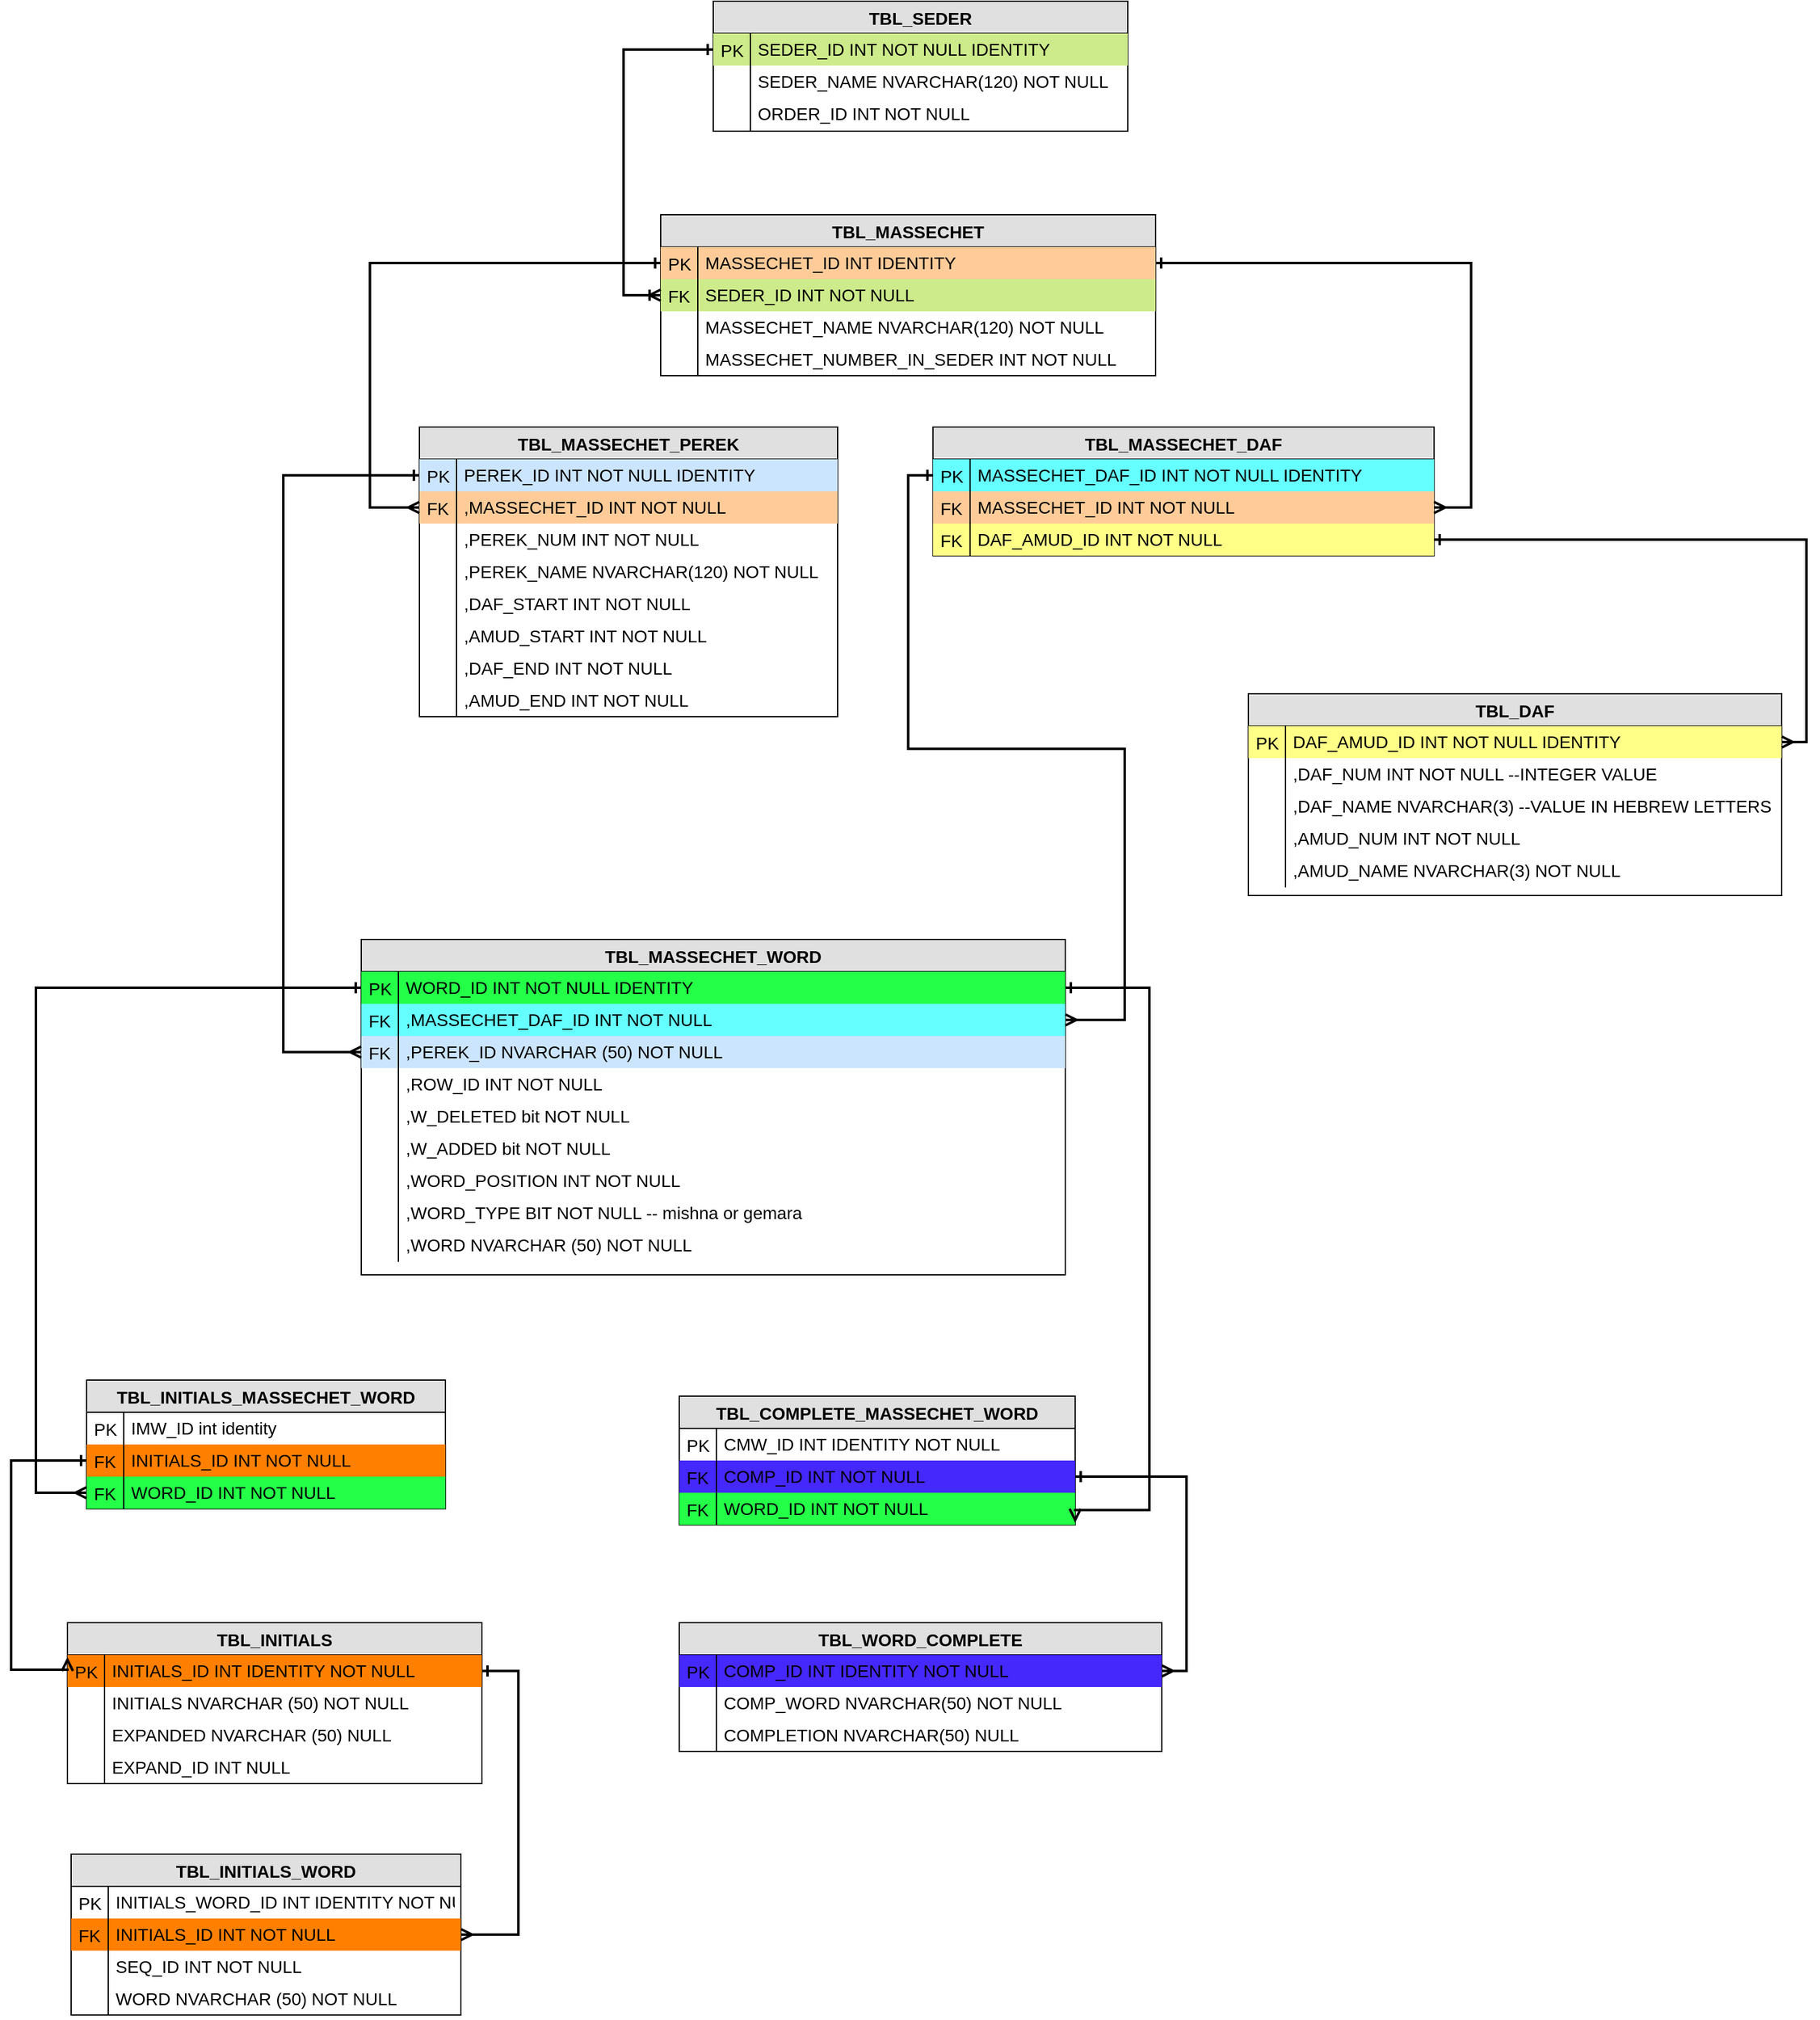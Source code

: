 <mxfile pages="1" version="11.1.4" type="device"><diagram id="Bk1ZFnEpO-6pjGy5AuZi" name="Page-1"><mxGraphModel dx="2321" dy="1816" grid="1" gridSize="10" guides="1" tooltips="1" connect="1" arrows="1" fold="1" page="1" pageScale="1" pageWidth="850" pageHeight="1100" math="0" shadow="0"><root><mxCell id="0"/><mxCell id="1" parent="0"/><mxCell id="XvTmtIOTNNBAlyZ0LmX7-1" value="TBL_SEDER" style="swimlane;fontStyle=1;childLayout=stackLayout;horizontal=1;startSize=26;fillColor=#e0e0e0;horizontalStack=0;resizeParent=1;resizeLast=0;collapsible=1;marginBottom=0;swimlaneFillColor=#ffffff;align=center;fontSize=14;" parent="1" vertex="1"><mxGeometry x="267.5" y="-1048" width="335" height="105" as="geometry"/></mxCell><mxCell id="XvTmtIOTNNBAlyZ0LmX7-2" value="SEDER_ID INT NOT NULL IDENTITY" style="shape=partialRectangle;top=0;left=0;right=0;bottom=0;align=left;verticalAlign=top;spacingTop=-2;fillColor=#cdeb8b;spacingLeft=34;spacingRight=4;overflow=hidden;rotatable=0;points=[[0,0.5],[1,0.5]];portConstraint=eastwest;dropTarget=0;strokeColor=#36393d;fontSize=14;" parent="XvTmtIOTNNBAlyZ0LmX7-1" vertex="1"><mxGeometry y="26" width="335" height="26" as="geometry"/></mxCell><mxCell id="XvTmtIOTNNBAlyZ0LmX7-3" value="PK" style="shape=partialRectangle;top=0;left=0;bottom=0;fillColor=none;align=left;verticalAlign=middle;spacingLeft=4;spacingRight=4;overflow=hidden;rotatable=0;points=[];portConstraint=eastwest;part=1;fontSize=14;" parent="XvTmtIOTNNBAlyZ0LmX7-2" vertex="1" connectable="0"><mxGeometry width="30" height="26" as="geometry"/></mxCell><mxCell id="XvTmtIOTNNBAlyZ0LmX7-4" value="SEDER_NAME NVARCHAR(120) NOT NULL" style="shape=partialRectangle;top=0;left=0;right=0;bottom=0;align=left;verticalAlign=top;spacingTop=-2;fillColor=none;spacingLeft=34;spacingRight=4;overflow=hidden;rotatable=0;points=[[0,0.5],[1,0.5]];portConstraint=eastwest;dropTarget=0;fontSize=14;" parent="XvTmtIOTNNBAlyZ0LmX7-1" vertex="1"><mxGeometry y="52" width="335" height="26" as="geometry"/></mxCell><mxCell id="XvTmtIOTNNBAlyZ0LmX7-5" value="" style="shape=partialRectangle;top=0;left=0;bottom=0;fillColor=none;align=left;verticalAlign=middle;spacingLeft=4;spacingRight=4;overflow=hidden;rotatable=0;points=[];portConstraint=eastwest;part=1;fontSize=14;" parent="XvTmtIOTNNBAlyZ0LmX7-4" vertex="1" connectable="0"><mxGeometry width="30" height="26" as="geometry"/></mxCell><mxCell id="XvTmtIOTNNBAlyZ0LmX7-6" value="ORDER_ID INT NOT NULL" style="shape=partialRectangle;top=0;left=0;right=0;bottom=0;align=left;verticalAlign=top;spacingTop=-2;fillColor=none;spacingLeft=34;spacingRight=4;overflow=hidden;rotatable=0;points=[[0,0.5],[1,0.5]];portConstraint=eastwest;dropTarget=0;fontSize=14;" parent="XvTmtIOTNNBAlyZ0LmX7-1" vertex="1"><mxGeometry y="78" width="335" height="26" as="geometry"/></mxCell><mxCell id="XvTmtIOTNNBAlyZ0LmX7-7" value="" style="shape=partialRectangle;top=0;left=0;bottom=0;fillColor=none;align=left;verticalAlign=middle;spacingLeft=4;spacingRight=4;overflow=hidden;rotatable=0;points=[];portConstraint=eastwest;part=1;fontSize=14;" parent="XvTmtIOTNNBAlyZ0LmX7-6" vertex="1" connectable="0"><mxGeometry width="30" height="26" as="geometry"/></mxCell><mxCell id="XvTmtIOTNNBAlyZ0LmX7-10" value="TBL_MASSECHET" style="swimlane;fontStyle=1;childLayout=stackLayout;horizontal=1;startSize=26;fillColor=#e0e0e0;horizontalStack=0;resizeParent=1;resizeLast=0;collapsible=1;marginBottom=0;swimlaneFillColor=#ffffff;align=center;fontSize=14;" parent="1" vertex="1"><mxGeometry x="225" y="-875.5" width="400" height="130" as="geometry"/></mxCell><mxCell id="XvTmtIOTNNBAlyZ0LmX7-11" value="MASSECHET_ID INT IDENTITY" style="shape=partialRectangle;top=0;left=0;right=0;bottom=0;align=left;verticalAlign=top;spacingTop=-2;fillColor=#ffcc99;spacingLeft=34;spacingRight=4;overflow=hidden;rotatable=0;points=[[0,0.5],[1,0.5]];portConstraint=eastwest;dropTarget=0;strokeColor=#36393d;fontSize=14;" parent="XvTmtIOTNNBAlyZ0LmX7-10" vertex="1"><mxGeometry y="26" width="400" height="26" as="geometry"/></mxCell><mxCell id="XvTmtIOTNNBAlyZ0LmX7-12" value="PK" style="shape=partialRectangle;top=0;left=0;bottom=0;fillColor=none;align=left;verticalAlign=middle;spacingLeft=4;spacingRight=4;overflow=hidden;rotatable=0;points=[];portConstraint=eastwest;part=1;fontSize=14;" parent="XvTmtIOTNNBAlyZ0LmX7-11" vertex="1" connectable="0"><mxGeometry width="30" height="26" as="geometry"/></mxCell><mxCell id="XvTmtIOTNNBAlyZ0LmX7-13" value="SEDER_ID INT NOT NULL" style="shape=partialRectangle;top=0;left=0;right=0;bottom=0;align=left;verticalAlign=top;spacingTop=-2;fillColor=#cdeb8b;spacingLeft=34;spacingRight=4;overflow=hidden;rotatable=0;points=[[0,0.5],[1,0.5]];portConstraint=eastwest;dropTarget=0;strokeColor=#36393d;fontSize=14;" parent="XvTmtIOTNNBAlyZ0LmX7-10" vertex="1"><mxGeometry y="52" width="400" height="26" as="geometry"/></mxCell><mxCell id="XvTmtIOTNNBAlyZ0LmX7-14" value="FK" style="shape=partialRectangle;top=0;left=0;bottom=0;fillColor=none;align=left;verticalAlign=middle;spacingLeft=4;spacingRight=4;overflow=hidden;rotatable=0;points=[];portConstraint=eastwest;part=1;fontSize=14;" parent="XvTmtIOTNNBAlyZ0LmX7-13" vertex="1" connectable="0"><mxGeometry width="30" height="26" as="geometry"/></mxCell><mxCell id="XvTmtIOTNNBAlyZ0LmX7-15" value="MASSECHET_NAME NVARCHAR(120) NOT NULL" style="shape=partialRectangle;top=0;left=0;right=0;bottom=0;align=left;verticalAlign=top;spacingTop=-2;fillColor=none;spacingLeft=34;spacingRight=4;overflow=hidden;rotatable=0;points=[[0,0.5],[1,0.5]];portConstraint=eastwest;dropTarget=0;fontSize=14;" parent="XvTmtIOTNNBAlyZ0LmX7-10" vertex="1"><mxGeometry y="78" width="400" height="26" as="geometry"/></mxCell><mxCell id="XvTmtIOTNNBAlyZ0LmX7-16" value="" style="shape=partialRectangle;top=0;left=0;bottom=0;fillColor=none;align=left;verticalAlign=middle;spacingLeft=4;spacingRight=4;overflow=hidden;rotatable=0;points=[];portConstraint=eastwest;part=1;fontSize=14;" parent="XvTmtIOTNNBAlyZ0LmX7-15" vertex="1" connectable="0"><mxGeometry width="30" height="26" as="geometry"/></mxCell><mxCell id="XvTmtIOTNNBAlyZ0LmX7-17" value="MASSECHET_NUMBER_IN_SEDER INT NOT NULL" style="shape=partialRectangle;top=0;left=0;right=0;bottom=0;align=left;verticalAlign=top;spacingTop=-2;fillColor=none;spacingLeft=34;spacingRight=4;overflow=hidden;rotatable=0;points=[[0,0.5],[1,0.5]];portConstraint=eastwest;dropTarget=0;fontSize=14;" parent="XvTmtIOTNNBAlyZ0LmX7-10" vertex="1"><mxGeometry y="104" width="400" height="26" as="geometry"/></mxCell><mxCell id="XvTmtIOTNNBAlyZ0LmX7-18" value="" style="shape=partialRectangle;top=0;left=0;bottom=0;fillColor=none;align=left;verticalAlign=middle;spacingLeft=4;spacingRight=4;overflow=hidden;rotatable=0;points=[];portConstraint=eastwest;part=1;fontSize=14;" parent="XvTmtIOTNNBAlyZ0LmX7-17" vertex="1" connectable="0"><mxGeometry width="30" height="26" as="geometry"/></mxCell><mxCell id="XvTmtIOTNNBAlyZ0LmX7-23" value="TBL_MASSECHET_PEREK" style="swimlane;fontStyle=1;childLayout=stackLayout;horizontal=1;startSize=26;fillColor=#e0e0e0;horizontalStack=0;resizeParent=1;resizeLast=0;collapsible=1;marginBottom=0;swimlaneFillColor=#ffffff;align=center;fontSize=14;" parent="1" vertex="1"><mxGeometry x="30" y="-704" width="338" height="234" as="geometry"/></mxCell><mxCell id="XvTmtIOTNNBAlyZ0LmX7-24" value="PEREK_ID INT NOT NULL IDENTITY" style="shape=partialRectangle;top=0;left=0;right=0;bottom=0;align=left;verticalAlign=top;spacingTop=-2;fillColor=#cce5ff;spacingLeft=34;spacingRight=4;overflow=hidden;rotatable=0;points=[[0,0.5],[1,0.5]];portConstraint=eastwest;dropTarget=0;strokeColor=#36393d;fontSize=14;" parent="XvTmtIOTNNBAlyZ0LmX7-23" vertex="1"><mxGeometry y="26" width="338" height="26" as="geometry"/></mxCell><mxCell id="XvTmtIOTNNBAlyZ0LmX7-25" value="PK" style="shape=partialRectangle;top=0;left=0;bottom=0;fillColor=none;align=left;verticalAlign=middle;spacingLeft=4;spacingRight=4;overflow=hidden;rotatable=0;points=[];portConstraint=eastwest;part=1;fontSize=14;" parent="XvTmtIOTNNBAlyZ0LmX7-24" vertex="1" connectable="0"><mxGeometry width="30" height="26" as="geometry"/></mxCell><mxCell id="XvTmtIOTNNBAlyZ0LmX7-26" value=",MASSECHET_ID INT NOT NULL" style="shape=partialRectangle;top=0;left=0;right=0;bottom=0;align=left;verticalAlign=top;spacingTop=-2;fillColor=#ffcc99;spacingLeft=34;spacingRight=4;overflow=hidden;rotatable=0;points=[[0,0.5],[1,0.5]];portConstraint=eastwest;dropTarget=0;strokeColor=#36393d;fontSize=14;" parent="XvTmtIOTNNBAlyZ0LmX7-23" vertex="1"><mxGeometry y="52" width="338" height="26" as="geometry"/></mxCell><mxCell id="XvTmtIOTNNBAlyZ0LmX7-27" value="FK" style="shape=partialRectangle;top=0;left=0;bottom=0;fillColor=none;align=left;verticalAlign=middle;spacingLeft=4;spacingRight=4;overflow=hidden;rotatable=0;points=[];portConstraint=eastwest;part=1;fontSize=14;" parent="XvTmtIOTNNBAlyZ0LmX7-26" vertex="1" connectable="0"><mxGeometry width="30" height="26" as="geometry"/></mxCell><mxCell id="XvTmtIOTNNBAlyZ0LmX7-28" value=",PEREK_NUM INT NOT NULL" style="shape=partialRectangle;top=0;left=0;right=0;bottom=0;align=left;verticalAlign=top;spacingTop=-2;fillColor=none;spacingLeft=34;spacingRight=4;overflow=hidden;rotatable=0;points=[[0,0.5],[1,0.5]];portConstraint=eastwest;dropTarget=0;fontSize=14;" parent="XvTmtIOTNNBAlyZ0LmX7-23" vertex="1"><mxGeometry y="78" width="338" height="26" as="geometry"/></mxCell><mxCell id="XvTmtIOTNNBAlyZ0LmX7-29" value="" style="shape=partialRectangle;top=0;left=0;bottom=0;fillColor=none;align=left;verticalAlign=middle;spacingLeft=4;spacingRight=4;overflow=hidden;rotatable=0;points=[];portConstraint=eastwest;part=1;fontSize=14;" parent="XvTmtIOTNNBAlyZ0LmX7-28" vertex="1" connectable="0"><mxGeometry width="30" height="26" as="geometry"/></mxCell><mxCell id="XvTmtIOTNNBAlyZ0LmX7-30" value=",PEREK_NAME NVARCHAR(120) NOT NULL" style="shape=partialRectangle;top=0;left=0;right=0;bottom=0;align=left;verticalAlign=top;spacingTop=-2;fillColor=none;spacingLeft=34;spacingRight=4;overflow=hidden;rotatable=0;points=[[0,0.5],[1,0.5]];portConstraint=eastwest;dropTarget=0;fontSize=14;" parent="XvTmtIOTNNBAlyZ0LmX7-23" vertex="1"><mxGeometry y="104" width="338" height="26" as="geometry"/></mxCell><mxCell id="XvTmtIOTNNBAlyZ0LmX7-31" value="" style="shape=partialRectangle;top=0;left=0;bottom=0;fillColor=none;align=left;verticalAlign=middle;spacingLeft=4;spacingRight=4;overflow=hidden;rotatable=0;points=[];portConstraint=eastwest;part=1;fontSize=14;" parent="XvTmtIOTNNBAlyZ0LmX7-30" vertex="1" connectable="0"><mxGeometry width="30" height="26" as="geometry"/></mxCell><mxCell id="OQg_Y60XLP4fmNSpoOx7-22" value=",DAF_START INT NOT NULL" style="shape=partialRectangle;top=0;left=0;right=0;bottom=0;align=left;verticalAlign=top;spacingTop=-2;fillColor=none;spacingLeft=34;spacingRight=4;overflow=hidden;rotatable=0;points=[[0,0.5],[1,0.5]];portConstraint=eastwest;dropTarget=0;fontSize=14;" parent="XvTmtIOTNNBAlyZ0LmX7-23" vertex="1"><mxGeometry y="130" width="338" height="26" as="geometry"/></mxCell><mxCell id="OQg_Y60XLP4fmNSpoOx7-23" value="" style="shape=partialRectangle;top=0;left=0;bottom=0;fillColor=none;align=left;verticalAlign=middle;spacingLeft=4;spacingRight=4;overflow=hidden;rotatable=0;points=[];portConstraint=eastwest;part=1;" parent="OQg_Y60XLP4fmNSpoOx7-22" vertex="1" connectable="0"><mxGeometry width="30" height="26" as="geometry"/></mxCell><mxCell id="OQg_Y60XLP4fmNSpoOx7-12" value=",AMUD_START INT NOT NULL" style="shape=partialRectangle;top=0;left=0;right=0;bottom=0;align=left;verticalAlign=top;spacingTop=-2;fillColor=none;spacingLeft=34;spacingRight=4;overflow=hidden;rotatable=0;points=[[0,0.5],[1,0.5]];portConstraint=eastwest;dropTarget=0;fontSize=14;" parent="XvTmtIOTNNBAlyZ0LmX7-23" vertex="1"><mxGeometry y="156" width="338" height="26" as="geometry"/></mxCell><mxCell id="OQg_Y60XLP4fmNSpoOx7-13" value="" style="shape=partialRectangle;top=0;left=0;bottom=0;fillColor=none;align=left;verticalAlign=middle;spacingLeft=4;spacingRight=4;overflow=hidden;rotatable=0;points=[];portConstraint=eastwest;part=1;" parent="OQg_Y60XLP4fmNSpoOx7-12" vertex="1" connectable="0"><mxGeometry width="30" height="26" as="geometry"/></mxCell><mxCell id="OQg_Y60XLP4fmNSpoOx7-14" value=",DAF_END INT NOT NULL" style="shape=partialRectangle;top=0;left=0;right=0;bottom=0;align=left;verticalAlign=top;spacingTop=-2;fillColor=none;spacingLeft=34;spacingRight=4;overflow=hidden;rotatable=0;points=[[0,0.5],[1,0.5]];portConstraint=eastwest;dropTarget=0;fontSize=14;" parent="XvTmtIOTNNBAlyZ0LmX7-23" vertex="1"><mxGeometry y="182" width="338" height="26" as="geometry"/></mxCell><mxCell id="OQg_Y60XLP4fmNSpoOx7-15" value="" style="shape=partialRectangle;top=0;left=0;bottom=0;fillColor=none;align=left;verticalAlign=middle;spacingLeft=4;spacingRight=4;overflow=hidden;rotatable=0;points=[];portConstraint=eastwest;part=1;" parent="OQg_Y60XLP4fmNSpoOx7-14" vertex="1" connectable="0"><mxGeometry width="30" height="26" as="geometry"/></mxCell><mxCell id="OQg_Y60XLP4fmNSpoOx7-16" value=",AMUD_END INT NOT NULL" style="shape=partialRectangle;top=0;left=0;right=0;bottom=0;align=left;verticalAlign=top;spacingTop=-2;fillColor=none;spacingLeft=34;spacingRight=4;overflow=hidden;rotatable=0;points=[[0,0.5],[1,0.5]];portConstraint=eastwest;dropTarget=0;fontSize=14;" parent="XvTmtIOTNNBAlyZ0LmX7-23" vertex="1"><mxGeometry y="208" width="338" height="26" as="geometry"/></mxCell><mxCell id="OQg_Y60XLP4fmNSpoOx7-17" value="" style="shape=partialRectangle;top=0;left=0;bottom=0;fillColor=none;align=left;verticalAlign=middle;spacingLeft=4;spacingRight=4;overflow=hidden;rotatable=0;points=[];portConstraint=eastwest;part=1;" parent="OQg_Y60XLP4fmNSpoOx7-16" vertex="1" connectable="0"><mxGeometry width="30" height="26" as="geometry"/></mxCell><mxCell id="XvTmtIOTNNBAlyZ0LmX7-36" style="edgeStyle=orthogonalEdgeStyle;rounded=0;orthogonalLoop=1;jettySize=auto;html=1;entryX=0;entryY=0.5;entryDx=0;entryDy=0;startArrow=ERone;startFill=0;endArrow=ERmany;endFill=0;strokeWidth=2;" parent="1" source="XvTmtIOTNNBAlyZ0LmX7-11" target="XvTmtIOTNNBAlyZ0LmX7-26" edge="1"><mxGeometry relative="1" as="geometry"><Array as="points"><mxPoint x="-10" y="-836"/><mxPoint x="-10" y="-639"/></Array></mxGeometry></mxCell><mxCell id="XvTmtIOTNNBAlyZ0LmX7-37" style="edgeStyle=orthogonalEdgeStyle;rounded=0;orthogonalLoop=1;jettySize=auto;html=1;exitX=0;exitY=0.5;exitDx=0;exitDy=0;entryX=0;entryY=0.5;entryDx=0;entryDy=0;startArrow=ERone;startFill=0;endArrow=ERoneToMany;endFill=0;strokeWidth=2;" parent="1" source="XvTmtIOTNNBAlyZ0LmX7-2" target="XvTmtIOTNNBAlyZ0LmX7-13" edge="1"><mxGeometry relative="1" as="geometry"><Array as="points"><mxPoint x="195" y="-1009"/><mxPoint x="195" y="-810"/></Array></mxGeometry></mxCell><mxCell id="XvTmtIOTNNBAlyZ0LmX7-56" value="TBL_DAF" style="swimlane;fontStyle=1;childLayout=stackLayout;horizontal=1;startSize=26;fillColor=#e0e0e0;horizontalStack=0;resizeParent=1;resizeLast=0;collapsible=1;marginBottom=0;swimlaneFillColor=#ffffff;align=center;fontSize=14;" parent="1" vertex="1"><mxGeometry x="700" y="-488.5" width="431" height="163" as="geometry"/></mxCell><mxCell id="XvTmtIOTNNBAlyZ0LmX7-57" value="DAF_AMUD_ID INT NOT NULL IDENTITY" style="shape=partialRectangle;top=0;left=0;right=0;bottom=0;align=left;verticalAlign=top;spacingTop=-2;fillColor=#ffff88;spacingLeft=34;spacingRight=4;overflow=hidden;rotatable=0;points=[[0,0.5],[1,0.5]];portConstraint=eastwest;dropTarget=0;strokeColor=#36393d;fontSize=14;" parent="XvTmtIOTNNBAlyZ0LmX7-56" vertex="1"><mxGeometry y="26" width="431" height="26" as="geometry"/></mxCell><mxCell id="XvTmtIOTNNBAlyZ0LmX7-58" value="PK" style="shape=partialRectangle;top=0;left=0;bottom=0;fillColor=none;align=left;verticalAlign=middle;spacingLeft=4;spacingRight=4;overflow=hidden;rotatable=0;points=[];portConstraint=eastwest;part=1;fontSize=14;" parent="XvTmtIOTNNBAlyZ0LmX7-57" vertex="1" connectable="0"><mxGeometry width="30" height="26" as="geometry"/></mxCell><mxCell id="XvTmtIOTNNBAlyZ0LmX7-61" value=",DAF_NUM INT NOT NULL --INTEGER VALUE" style="shape=partialRectangle;top=0;left=0;right=0;bottom=0;align=left;verticalAlign=top;spacingTop=-2;fillColor=none;spacingLeft=34;spacingRight=4;overflow=hidden;rotatable=0;points=[[0,0.5],[1,0.5]];portConstraint=eastwest;dropTarget=0;fontSize=14;" parent="XvTmtIOTNNBAlyZ0LmX7-56" vertex="1"><mxGeometry y="52" width="431" height="26" as="geometry"/></mxCell><mxCell id="XvTmtIOTNNBAlyZ0LmX7-62" value="" style="shape=partialRectangle;top=0;left=0;bottom=0;fillColor=none;align=left;verticalAlign=middle;spacingLeft=4;spacingRight=4;overflow=hidden;rotatable=0;points=[];portConstraint=eastwest;part=1;fontSize=14;" parent="XvTmtIOTNNBAlyZ0LmX7-61" vertex="1" connectable="0"><mxGeometry width="30" height="26" as="geometry"/></mxCell><mxCell id="XvTmtIOTNNBAlyZ0LmX7-63" value=",DAF_NAME NVARCHAR(3) --VALUE IN HEBREW LETTERS" style="shape=partialRectangle;top=0;left=0;right=0;bottom=0;align=left;verticalAlign=top;spacingTop=-2;fillColor=none;spacingLeft=34;spacingRight=4;overflow=hidden;rotatable=0;points=[[0,0.5],[1,0.5]];portConstraint=eastwest;dropTarget=0;fontSize=14;" parent="XvTmtIOTNNBAlyZ0LmX7-56" vertex="1"><mxGeometry y="78" width="431" height="26" as="geometry"/></mxCell><mxCell id="XvTmtIOTNNBAlyZ0LmX7-64" value="" style="shape=partialRectangle;top=0;left=0;bottom=0;fillColor=none;align=left;verticalAlign=middle;spacingLeft=4;spacingRight=4;overflow=hidden;rotatable=0;points=[];portConstraint=eastwest;part=1;fontSize=14;" parent="XvTmtIOTNNBAlyZ0LmX7-63" vertex="1" connectable="0"><mxGeometry width="30" height="26" as="geometry"/></mxCell><mxCell id="XvTmtIOTNNBAlyZ0LmX7-65" value=",AMUD_NUM INT NOT NULL" style="shape=partialRectangle;top=0;left=0;right=0;bottom=0;align=left;verticalAlign=top;spacingTop=-2;fillColor=none;spacingLeft=34;spacingRight=4;overflow=hidden;rotatable=0;points=[[0,0.5],[1,0.5]];portConstraint=eastwest;dropTarget=0;fontSize=14;" parent="XvTmtIOTNNBAlyZ0LmX7-56" vertex="1"><mxGeometry y="104" width="431" height="26" as="geometry"/></mxCell><mxCell id="XvTmtIOTNNBAlyZ0LmX7-66" value="" style="shape=partialRectangle;top=0;left=0;bottom=0;fillColor=none;align=left;verticalAlign=middle;spacingLeft=4;spacingRight=4;overflow=hidden;rotatable=0;points=[];portConstraint=eastwest;part=1;fontSize=14;" parent="XvTmtIOTNNBAlyZ0LmX7-65" vertex="1" connectable="0"><mxGeometry width="30" height="26" as="geometry"/></mxCell><mxCell id="XvTmtIOTNNBAlyZ0LmX7-67" value=",AMUD_NAME NVARCHAR(3) NOT NULL" style="shape=partialRectangle;top=0;left=0;right=0;bottom=0;align=left;verticalAlign=top;spacingTop=-2;fillColor=none;spacingLeft=34;spacingRight=4;overflow=hidden;rotatable=0;points=[[0,0.5],[1,0.5]];portConstraint=eastwest;dropTarget=0;fontSize=14;" parent="XvTmtIOTNNBAlyZ0LmX7-56" vertex="1"><mxGeometry y="130" width="431" height="26" as="geometry"/></mxCell><mxCell id="XvTmtIOTNNBAlyZ0LmX7-68" value="" style="shape=partialRectangle;top=0;left=0;bottom=0;fillColor=none;align=left;verticalAlign=middle;spacingLeft=4;spacingRight=4;overflow=hidden;rotatable=0;points=[];portConstraint=eastwest;part=1;fontSize=14;" parent="XvTmtIOTNNBAlyZ0LmX7-67" vertex="1" connectable="0"><mxGeometry width="30" height="26" as="geometry"/></mxCell><mxCell id="N80k3eZ6QbRrchd5kPpy-1" value="TBL_MASSECHET_DAF" style="swimlane;fontStyle=1;childLayout=stackLayout;horizontal=1;startSize=26;fillColor=#e0e0e0;horizontalStack=0;resizeParent=1;resizeLast=0;collapsible=1;marginBottom=0;swimlaneFillColor=#ffffff;align=center;fontSize=14;" parent="1" vertex="1"><mxGeometry x="445.1" y="-704" width="405" height="104" as="geometry"/></mxCell><mxCell id="N80k3eZ6QbRrchd5kPpy-2" value="MASSECHET_DAF_ID INT NOT NULL  IDENTITY" style="shape=partialRectangle;top=0;left=0;right=0;bottom=0;align=left;verticalAlign=top;spacingTop=-2;fillColor=#66FFFF;spacingLeft=34;spacingRight=4;overflow=hidden;rotatable=0;points=[[0,0.5],[1,0.5]];portConstraint=eastwest;dropTarget=0;fontSize=14;strokeColor=#666666;fontColor=#000000;fontStyle=0" parent="N80k3eZ6QbRrchd5kPpy-1" vertex="1"><mxGeometry y="26" width="405" height="26" as="geometry"/></mxCell><mxCell id="N80k3eZ6QbRrchd5kPpy-3" value="PK" style="shape=partialRectangle;top=0;left=0;bottom=0;fillColor=none;align=left;verticalAlign=middle;spacingLeft=4;spacingRight=4;overflow=hidden;rotatable=0;points=[];portConstraint=eastwest;part=1;fontSize=14;" parent="N80k3eZ6QbRrchd5kPpy-2" vertex="1" connectable="0"><mxGeometry width="30" height="26" as="geometry"/></mxCell><mxCell id="N80k3eZ6QbRrchd5kPpy-6" value="MASSECHET_ID INT NOT NULL" style="shape=partialRectangle;top=0;left=0;right=0;bottom=0;align=left;verticalAlign=top;spacingTop=-2;fillColor=#ffcc99;spacingLeft=34;spacingRight=4;overflow=hidden;rotatable=0;points=[[0,0.5],[1,0.5]];portConstraint=eastwest;dropTarget=0;fontSize=14;strokeColor=#36393d;" parent="N80k3eZ6QbRrchd5kPpy-1" vertex="1"><mxGeometry y="52" width="405" height="26" as="geometry"/></mxCell><mxCell id="N80k3eZ6QbRrchd5kPpy-7" value="FK" style="shape=partialRectangle;top=0;left=0;bottom=0;fillColor=none;align=left;verticalAlign=middle;spacingLeft=4;spacingRight=4;overflow=hidden;rotatable=0;points=[];portConstraint=eastwest;part=1;fontSize=14;" parent="N80k3eZ6QbRrchd5kPpy-6" vertex="1" connectable="0"><mxGeometry width="30" height="26" as="geometry"/></mxCell><mxCell id="N80k3eZ6QbRrchd5kPpy-4" value="DAF_AMUD_ID INT NOT NULL" style="shape=partialRectangle;top=0;left=0;right=0;bottom=0;align=left;verticalAlign=top;spacingTop=-2;fillColor=#ffff88;spacingLeft=34;spacingRight=4;overflow=hidden;rotatable=0;points=[[0,0.5],[1,0.5]];portConstraint=eastwest;dropTarget=0;fontSize=14;strokeColor=#36393d;" parent="N80k3eZ6QbRrchd5kPpy-1" vertex="1"><mxGeometry y="78" width="405" height="26" as="geometry"/></mxCell><mxCell id="N80k3eZ6QbRrchd5kPpy-5" value="FK" style="shape=partialRectangle;top=0;left=0;bottom=0;fillColor=none;align=left;verticalAlign=middle;spacingLeft=4;spacingRight=4;overflow=hidden;rotatable=0;points=[];portConstraint=eastwest;part=1;fontSize=14;" parent="N80k3eZ6QbRrchd5kPpy-4" vertex="1" connectable="0"><mxGeometry width="30" height="26" as="geometry"/></mxCell><mxCell id="N80k3eZ6QbRrchd5kPpy-8" style="edgeStyle=orthogonalEdgeStyle;rounded=0;orthogonalLoop=1;jettySize=auto;html=1;exitX=1;exitY=0.5;exitDx=0;exitDy=0;entryX=1;entryY=0.5;entryDx=0;entryDy=0;fontSize=14;startArrow=ERone;startFill=0;endArrow=ERmany;endFill=0;strokeWidth=2;" parent="1" source="XvTmtIOTNNBAlyZ0LmX7-11" target="N80k3eZ6QbRrchd5kPpy-6" edge="1"><mxGeometry relative="1" as="geometry"><Array as="points"><mxPoint x="880" y="-836"/><mxPoint x="880" y="-639"/></Array></mxGeometry></mxCell><mxCell id="N80k3eZ6QbRrchd5kPpy-23" value="TBL_MASSECHET_WORD" style="swimlane;fontStyle=1;childLayout=stackLayout;horizontal=1;startSize=26;fillColor=#e0e0e0;horizontalStack=0;resizeParent=1;resizeLast=0;collapsible=1;marginBottom=0;swimlaneFillColor=#ffffff;align=center;fontSize=14;" parent="1" vertex="1"><mxGeometry x="-17" y="-290" width="569" height="271" as="geometry"/></mxCell><mxCell id="N80k3eZ6QbRrchd5kPpy-24" value="WORD_ID INT NOT NULL IDENTITY" style="shape=partialRectangle;top=0;left=0;right=0;bottom=0;align=left;verticalAlign=top;spacingTop=-2;fillColor=#24FF48;spacingLeft=34;spacingRight=4;overflow=hidden;rotatable=0;points=[[0,0.5],[1,0.5]];portConstraint=eastwest;dropTarget=0;fontSize=14;strokeColor=#d6b656;" parent="N80k3eZ6QbRrchd5kPpy-23" vertex="1"><mxGeometry y="26" width="569" height="26" as="geometry"/></mxCell><mxCell id="N80k3eZ6QbRrchd5kPpy-25" value="PK" style="shape=partialRectangle;top=0;left=0;bottom=0;fillColor=none;align=left;verticalAlign=middle;spacingLeft=4;spacingRight=4;overflow=hidden;rotatable=0;points=[];portConstraint=eastwest;part=1;fontSize=14;" parent="N80k3eZ6QbRrchd5kPpy-24" vertex="1" connectable="0"><mxGeometry width="30" height="26" as="geometry"/></mxCell><mxCell id="N80k3eZ6QbRrchd5kPpy-26" value=",MASSECHET_DAF_ID INT NOT NULL" style="shape=partialRectangle;top=0;left=0;right=0;bottom=0;align=left;verticalAlign=top;spacingTop=-2;fillColor=#66FFFF;spacingLeft=34;spacingRight=4;overflow=hidden;rotatable=0;points=[[0,0.5],[1,0.5]];portConstraint=eastwest;dropTarget=0;fontSize=14;strokeColor=#6c8ebf;" parent="N80k3eZ6QbRrchd5kPpy-23" vertex="1"><mxGeometry y="52" width="569" height="26" as="geometry"/></mxCell><mxCell id="N80k3eZ6QbRrchd5kPpy-27" value="FK" style="shape=partialRectangle;top=0;left=0;bottom=0;fillColor=none;align=left;verticalAlign=middle;spacingLeft=4;spacingRight=4;overflow=hidden;rotatable=0;points=[];portConstraint=eastwest;part=1;fontSize=14;" parent="N80k3eZ6QbRrchd5kPpy-26" vertex="1" connectable="0"><mxGeometry width="30" height="26" as="geometry"/></mxCell><mxCell id="nTJ8uKkxRFZdliqQXs8T-5" value=",PEREK_ID NVARCHAR (50) NOT NULL" style="shape=partialRectangle;top=0;left=0;right=0;bottom=0;align=left;verticalAlign=top;spacingTop=-2;fillColor=#CCE5FF;spacingLeft=34;spacingRight=4;overflow=hidden;rotatable=0;points=[[0,0.5],[1,0.5]];portConstraint=eastwest;dropTarget=0;fontSize=14;strokeColor=#d6b656;" parent="N80k3eZ6QbRrchd5kPpy-23" vertex="1"><mxGeometry y="78" width="569" height="26" as="geometry"/></mxCell><mxCell id="nTJ8uKkxRFZdliqQXs8T-6" value="FK" style="shape=partialRectangle;top=0;left=0;bottom=0;fillColor=none;align=left;verticalAlign=middle;spacingLeft=4;spacingRight=4;overflow=hidden;rotatable=0;points=[];portConstraint=eastwest;part=1;fontSize=14;" parent="nTJ8uKkxRFZdliqQXs8T-5" vertex="1" connectable="0"><mxGeometry width="30" height="26" as="geometry"/></mxCell><mxCell id="N80k3eZ6QbRrchd5kPpy-28" value=",ROW_ID INT NOT NULL" style="shape=partialRectangle;top=0;left=0;right=0;bottom=0;align=left;verticalAlign=top;spacingTop=-2;fillColor=none;spacingLeft=34;spacingRight=4;overflow=hidden;rotatable=0;points=[[0,0.5],[1,0.5]];portConstraint=eastwest;dropTarget=0;fontSize=14;" parent="N80k3eZ6QbRrchd5kPpy-23" vertex="1"><mxGeometry y="104" width="569" height="26" as="geometry"/></mxCell><mxCell id="N80k3eZ6QbRrchd5kPpy-29" value="" style="shape=partialRectangle;top=0;left=0;bottom=0;fillColor=none;align=left;verticalAlign=middle;spacingLeft=4;spacingRight=4;overflow=hidden;rotatable=0;points=[];portConstraint=eastwest;part=1;fontSize=14;" parent="N80k3eZ6QbRrchd5kPpy-28" vertex="1" connectable="0"><mxGeometry width="30" height="26" as="geometry"/></mxCell><mxCell id="N80k3eZ6QbRrchd5kPpy-30" value=",W_DELETED bit NOT NULL" style="shape=partialRectangle;top=0;left=0;right=0;bottom=0;align=left;verticalAlign=top;spacingTop=-2;fillColor=none;spacingLeft=34;spacingRight=4;overflow=hidden;rotatable=0;points=[[0,0.5],[1,0.5]];portConstraint=eastwest;dropTarget=0;fontSize=14;" parent="N80k3eZ6QbRrchd5kPpy-23" vertex="1"><mxGeometry y="130" width="569" height="26" as="geometry"/></mxCell><mxCell id="N80k3eZ6QbRrchd5kPpy-31" value="" style="shape=partialRectangle;top=0;left=0;bottom=0;fillColor=none;align=left;verticalAlign=middle;spacingLeft=4;spacingRight=4;overflow=hidden;rotatable=0;points=[];portConstraint=eastwest;part=1;fontSize=14;" parent="N80k3eZ6QbRrchd5kPpy-30" vertex="1" connectable="0"><mxGeometry width="30" height="26" as="geometry"/></mxCell><mxCell id="N80k3eZ6QbRrchd5kPpy-32" value=",W_ADDED bit NOT NULL" style="shape=partialRectangle;top=0;left=0;right=0;bottom=0;align=left;verticalAlign=top;spacingTop=-2;fillColor=none;spacingLeft=34;spacingRight=4;overflow=hidden;rotatable=0;points=[[0,0.5],[1,0.5]];portConstraint=eastwest;dropTarget=0;fontSize=14;" parent="N80k3eZ6QbRrchd5kPpy-23" vertex="1"><mxGeometry y="156" width="569" height="26" as="geometry"/></mxCell><mxCell id="N80k3eZ6QbRrchd5kPpy-33" value="" style="shape=partialRectangle;top=0;left=0;bottom=0;fillColor=none;align=left;verticalAlign=middle;spacingLeft=4;spacingRight=4;overflow=hidden;rotatable=0;points=[];portConstraint=eastwest;part=1;fontSize=14;" parent="N80k3eZ6QbRrchd5kPpy-32" vertex="1" connectable="0"><mxGeometry width="30" height="26" as="geometry"/></mxCell><mxCell id="N80k3eZ6QbRrchd5kPpy-34" value=",WORD_POSITION INT NOT NULL" style="shape=partialRectangle;top=0;left=0;right=0;bottom=0;align=left;verticalAlign=top;spacingTop=-2;fillColor=none;spacingLeft=34;spacingRight=4;overflow=hidden;rotatable=0;points=[[0,0.5],[1,0.5]];portConstraint=eastwest;dropTarget=0;fontSize=14;" parent="N80k3eZ6QbRrchd5kPpy-23" vertex="1"><mxGeometry y="182" width="569" height="26" as="geometry"/></mxCell><mxCell id="N80k3eZ6QbRrchd5kPpy-35" value="" style="shape=partialRectangle;top=0;left=0;bottom=0;fillColor=none;align=left;verticalAlign=middle;spacingLeft=4;spacingRight=4;overflow=hidden;rotatable=0;points=[];portConstraint=eastwest;part=1;fontSize=14;" parent="N80k3eZ6QbRrchd5kPpy-34" vertex="1" connectable="0"><mxGeometry width="30" height="26" as="geometry"/></mxCell><mxCell id="N80k3eZ6QbRrchd5kPpy-36" value=",WORD_TYPE BIT NOT NULL -- mishna or gemara" style="shape=partialRectangle;top=0;left=0;right=0;bottom=0;align=left;verticalAlign=top;spacingTop=-2;fillColor=none;spacingLeft=34;spacingRight=4;overflow=hidden;rotatable=0;points=[[0,0.5],[1,0.5]];portConstraint=eastwest;dropTarget=0;fontSize=14;" parent="N80k3eZ6QbRrchd5kPpy-23" vertex="1"><mxGeometry y="208" width="569" height="26" as="geometry"/></mxCell><mxCell id="N80k3eZ6QbRrchd5kPpy-37" value="" style="shape=partialRectangle;top=0;left=0;bottom=0;fillColor=none;align=left;verticalAlign=middle;spacingLeft=4;spacingRight=4;overflow=hidden;rotatable=0;points=[];portConstraint=eastwest;part=1;fontSize=14;" parent="N80k3eZ6QbRrchd5kPpy-36" vertex="1" connectable="0"><mxGeometry width="30" height="26" as="geometry"/></mxCell><mxCell id="N80k3eZ6QbRrchd5kPpy-38" value=",WORD NVARCHAR (50) NOT NULL" style="shape=partialRectangle;top=0;left=0;right=0;bottom=0;align=left;verticalAlign=top;spacingTop=-2;fillColor=none;spacingLeft=34;spacingRight=4;overflow=hidden;rotatable=0;points=[[0,0.5],[1,0.5]];portConstraint=eastwest;dropTarget=0;fontSize=14;" parent="N80k3eZ6QbRrchd5kPpy-23" vertex="1"><mxGeometry y="234" width="569" height="26" as="geometry"/></mxCell><mxCell id="N80k3eZ6QbRrchd5kPpy-39" value="" style="shape=partialRectangle;top=0;left=0;bottom=0;fillColor=none;align=left;verticalAlign=middle;spacingLeft=4;spacingRight=4;overflow=hidden;rotatable=0;points=[];portConstraint=eastwest;part=1;fontSize=14;" parent="N80k3eZ6QbRrchd5kPpy-38" vertex="1" connectable="0"><mxGeometry width="30" height="26" as="geometry"/></mxCell><mxCell id="nTJ8uKkxRFZdliqQXs8T-2" style="edgeStyle=orthogonalEdgeStyle;rounded=0;orthogonalLoop=1;jettySize=auto;html=1;exitX=1;exitY=0.5;exitDx=0;exitDy=0;entryX=1;entryY=0.5;entryDx=0;entryDy=0;startArrow=ERone;startFill=0;endArrow=ERmany;endFill=0;strokeWidth=2;" parent="1" source="N80k3eZ6QbRrchd5kPpy-4" target="XvTmtIOTNNBAlyZ0LmX7-57" edge="1"><mxGeometry relative="1" as="geometry"/></mxCell><mxCell id="nTJ8uKkxRFZdliqQXs8T-4" style="edgeStyle=orthogonalEdgeStyle;rounded=0;orthogonalLoop=1;jettySize=auto;html=1;exitX=0;exitY=0.5;exitDx=0;exitDy=0;entryX=1;entryY=0.5;entryDx=0;entryDy=0;startArrow=ERone;startFill=0;endArrow=ERmany;endFill=0;strokeWidth=2;" parent="1" source="N80k3eZ6QbRrchd5kPpy-2" target="N80k3eZ6QbRrchd5kPpy-26" edge="1"><mxGeometry relative="1" as="geometry"><Array as="points"><mxPoint x="425" y="-665"/><mxPoint x="425" y="-444"/><mxPoint x="600" y="-444"/><mxPoint x="600" y="-225"/></Array></mxGeometry></mxCell><mxCell id="nTJ8uKkxRFZdliqQXs8T-7" style="edgeStyle=orthogonalEdgeStyle;rounded=0;orthogonalLoop=1;jettySize=auto;html=1;exitX=0;exitY=0.5;exitDx=0;exitDy=0;entryX=0;entryY=0.5;entryDx=0;entryDy=0;startArrow=ERone;startFill=0;endArrow=ERmany;endFill=0;strokeWidth=2;" parent="1" source="XvTmtIOTNNBAlyZ0LmX7-24" target="nTJ8uKkxRFZdliqQXs8T-5" edge="1"><mxGeometry relative="1" as="geometry"><Array as="points"><mxPoint x="-80" y="-665"/><mxPoint x="-80" y="-199"/></Array></mxGeometry></mxCell><mxCell id="fquFMuGO9cvNNLv8HQMu-1" value="TBL_INITIALS" style="swimlane;fontStyle=1;childLayout=stackLayout;horizontal=1;startSize=26;fillColor=#e0e0e0;horizontalStack=0;resizeParent=1;resizeLast=0;collapsible=1;marginBottom=0;swimlaneFillColor=#ffffff;align=center;fontSize=14;" parent="1" vertex="1"><mxGeometry x="-254.5" y="262" width="335" height="130" as="geometry"/></mxCell><mxCell id="fquFMuGO9cvNNLv8HQMu-2" value="INITIALS_ID INT IDENTITY NOT NULL" style="shape=partialRectangle;top=0;left=0;right=0;bottom=0;align=left;verticalAlign=top;spacingTop=-2;fillColor=#FF8000;spacingLeft=34;spacingRight=4;overflow=hidden;rotatable=0;points=[[0,0.5],[1,0.5]];portConstraint=eastwest;dropTarget=0;fontSize=14;strokeColor=#82b366;" parent="fquFMuGO9cvNNLv8HQMu-1" vertex="1"><mxGeometry y="26" width="335" height="26" as="geometry"/></mxCell><mxCell id="fquFMuGO9cvNNLv8HQMu-3" value="PK" style="shape=partialRectangle;top=0;left=0;bottom=0;fillColor=none;align=left;verticalAlign=middle;spacingLeft=4;spacingRight=4;overflow=hidden;rotatable=0;points=[];portConstraint=eastwest;part=1;fontSize=14;" parent="fquFMuGO9cvNNLv8HQMu-2" vertex="1" connectable="0"><mxGeometry width="30" height="26" as="geometry"/></mxCell><mxCell id="fquFMuGO9cvNNLv8HQMu-4" value="INITIALS NVARCHAR (50) NOT NULL" style="shape=partialRectangle;top=0;left=0;right=0;bottom=0;align=left;verticalAlign=top;spacingTop=-2;fillColor=none;spacingLeft=34;spacingRight=4;overflow=hidden;rotatable=0;points=[[0,0.5],[1,0.5]];portConstraint=eastwest;dropTarget=0;fontSize=14;" parent="fquFMuGO9cvNNLv8HQMu-1" vertex="1"><mxGeometry y="52" width="335" height="26" as="geometry"/></mxCell><mxCell id="fquFMuGO9cvNNLv8HQMu-5" value="" style="shape=partialRectangle;top=0;left=0;bottom=0;fillColor=none;align=left;verticalAlign=middle;spacingLeft=4;spacingRight=4;overflow=hidden;rotatable=0;points=[];portConstraint=eastwest;part=1;fontSize=14;" parent="fquFMuGO9cvNNLv8HQMu-4" vertex="1" connectable="0"><mxGeometry width="30" height="26" as="geometry"/></mxCell><mxCell id="fquFMuGO9cvNNLv8HQMu-6" value="EXPANDED NVARCHAR (50)  NULL" style="shape=partialRectangle;top=0;left=0;right=0;bottom=0;align=left;verticalAlign=top;spacingTop=-2;fillColor=none;spacingLeft=34;spacingRight=4;overflow=hidden;rotatable=0;points=[[0,0.5],[1,0.5]];portConstraint=eastwest;dropTarget=0;fontSize=14;" parent="fquFMuGO9cvNNLv8HQMu-1" vertex="1"><mxGeometry y="78" width="335" height="26" as="geometry"/></mxCell><mxCell id="fquFMuGO9cvNNLv8HQMu-7" value="" style="shape=partialRectangle;top=0;left=0;bottom=0;fillColor=none;align=left;verticalAlign=middle;spacingLeft=4;spacingRight=4;overflow=hidden;rotatable=0;points=[];portConstraint=eastwest;part=1;fontSize=14;" parent="fquFMuGO9cvNNLv8HQMu-6" vertex="1" connectable="0"><mxGeometry width="30" height="26" as="geometry"/></mxCell><mxCell id="fquFMuGO9cvNNLv8HQMu-8" value="EXPAND_ID INT  NULL" style="shape=partialRectangle;top=0;left=0;right=0;bottom=0;align=left;verticalAlign=top;spacingTop=-2;fillColor=none;spacingLeft=34;spacingRight=4;overflow=hidden;rotatable=0;points=[[0,0.5],[1,0.5]];portConstraint=eastwest;dropTarget=0;fontSize=14;" parent="fquFMuGO9cvNNLv8HQMu-1" vertex="1"><mxGeometry y="104" width="335" height="26" as="geometry"/></mxCell><mxCell id="fquFMuGO9cvNNLv8HQMu-9" value="" style="shape=partialRectangle;top=0;left=0;bottom=0;fillColor=none;align=left;verticalAlign=middle;spacingLeft=4;spacingRight=4;overflow=hidden;rotatable=0;points=[];portConstraint=eastwest;part=1;fontSize=14;" parent="fquFMuGO9cvNNLv8HQMu-8" vertex="1" connectable="0"><mxGeometry width="30" height="26" as="geometry"/></mxCell><mxCell id="fquFMuGO9cvNNLv8HQMu-12" value="TBL_INITIALS_WORD" style="swimlane;fontStyle=1;childLayout=stackLayout;horizontal=1;startSize=26;fillColor=#e0e0e0;horizontalStack=0;resizeParent=1;resizeLast=0;collapsible=1;marginBottom=0;swimlaneFillColor=#ffffff;align=center;fontSize=14;" parent="1" vertex="1"><mxGeometry x="-251.5" y="449" width="315" height="130" as="geometry"/></mxCell><mxCell id="fquFMuGO9cvNNLv8HQMu-13" value="INITIALS_WORD_ID INT IDENTITY NOT NULL" style="shape=partialRectangle;top=0;left=0;right=0;bottom=0;align=left;verticalAlign=top;spacingTop=-2;fillColor=none;spacingLeft=34;spacingRight=4;overflow=hidden;rotatable=0;points=[[0,0.5],[1,0.5]];portConstraint=eastwest;dropTarget=0;fontSize=14;" parent="fquFMuGO9cvNNLv8HQMu-12" vertex="1"><mxGeometry y="26" width="315" height="26" as="geometry"/></mxCell><mxCell id="fquFMuGO9cvNNLv8HQMu-14" value="PK" style="shape=partialRectangle;top=0;left=0;bottom=0;fillColor=none;align=left;verticalAlign=middle;spacingLeft=4;spacingRight=4;overflow=hidden;rotatable=0;points=[];portConstraint=eastwest;part=1;fontSize=14;" parent="fquFMuGO9cvNNLv8HQMu-13" vertex="1" connectable="0"><mxGeometry width="30" height="26" as="geometry"/></mxCell><mxCell id="fquFMuGO9cvNNLv8HQMu-15" value="INITIALS_ID INT NOT NULL" style="shape=partialRectangle;top=0;left=0;right=0;bottom=0;align=left;verticalAlign=top;spacingTop=-2;fillColor=#FF8000;spacingLeft=34;spacingRight=4;overflow=hidden;rotatable=0;points=[[0,0.5],[1,0.5]];portConstraint=eastwest;dropTarget=0;fontSize=14;strokeColor=#9673a6;" parent="fquFMuGO9cvNNLv8HQMu-12" vertex="1"><mxGeometry y="52" width="315" height="26" as="geometry"/></mxCell><mxCell id="fquFMuGO9cvNNLv8HQMu-16" value="FK" style="shape=partialRectangle;top=0;left=0;bottom=0;fillColor=none;align=left;verticalAlign=middle;spacingLeft=4;spacingRight=4;overflow=hidden;rotatable=0;points=[];portConstraint=eastwest;part=1;fontSize=14;" parent="fquFMuGO9cvNNLv8HQMu-15" vertex="1" connectable="0"><mxGeometry width="30" height="26" as="geometry"/></mxCell><mxCell id="fquFMuGO9cvNNLv8HQMu-17" value="SEQ_ID INT NOT NULL" style="shape=partialRectangle;top=0;left=0;right=0;bottom=0;align=left;verticalAlign=top;spacingTop=-2;fillColor=none;spacingLeft=34;spacingRight=4;overflow=hidden;rotatable=0;points=[[0,0.5],[1,0.5]];portConstraint=eastwest;dropTarget=0;fontSize=14;" parent="fquFMuGO9cvNNLv8HQMu-12" vertex="1"><mxGeometry y="78" width="315" height="26" as="geometry"/></mxCell><mxCell id="fquFMuGO9cvNNLv8HQMu-18" value="" style="shape=partialRectangle;top=0;left=0;bottom=0;fillColor=none;align=left;verticalAlign=middle;spacingLeft=4;spacingRight=4;overflow=hidden;rotatable=0;points=[];portConstraint=eastwest;part=1;fontSize=14;" parent="fquFMuGO9cvNNLv8HQMu-17" vertex="1" connectable="0"><mxGeometry width="30" height="26" as="geometry"/></mxCell><mxCell id="fquFMuGO9cvNNLv8HQMu-19" value="WORD NVARCHAR (50) NOT NULL" style="shape=partialRectangle;top=0;left=0;right=0;bottom=0;align=left;verticalAlign=top;spacingTop=-2;fillColor=none;spacingLeft=34;spacingRight=4;overflow=hidden;rotatable=0;points=[[0,0.5],[1,0.5]];portConstraint=eastwest;dropTarget=0;fontSize=14;" parent="fquFMuGO9cvNNLv8HQMu-12" vertex="1"><mxGeometry y="104" width="315" height="26" as="geometry"/></mxCell><mxCell id="fquFMuGO9cvNNLv8HQMu-20" value="" style="shape=partialRectangle;top=0;left=0;bottom=0;fillColor=none;align=left;verticalAlign=middle;spacingLeft=4;spacingRight=4;overflow=hidden;rotatable=0;points=[];portConstraint=eastwest;part=1;fontSize=14;" parent="fquFMuGO9cvNNLv8HQMu-19" vertex="1" connectable="0"><mxGeometry width="30" height="26" as="geometry"/></mxCell><mxCell id="fquFMuGO9cvNNLv8HQMu-25" value="TBL_WORD_COMPLETE" style="swimlane;fontStyle=1;childLayout=stackLayout;horizontal=1;startSize=26;fillColor=#e0e0e0;horizontalStack=0;resizeParent=1;resizeLast=0;collapsible=1;marginBottom=0;swimlaneFillColor=#ffffff;align=center;fontSize=14;" parent="1" vertex="1"><mxGeometry x="240" y="262" width="390" height="104" as="geometry"/></mxCell><mxCell id="fquFMuGO9cvNNLv8HQMu-26" value="COMP_ID INT IDENTITY NOT NULL" style="shape=partialRectangle;top=0;left=0;right=0;bottom=0;align=left;verticalAlign=top;spacingTop=-2;fillColor=#4528FC;spacingLeft=34;spacingRight=4;overflow=hidden;rotatable=0;points=[[0,0.5],[1,0.5]];portConstraint=eastwest;dropTarget=0;fontSize=14;strokeColor=#6c8ebf;" parent="fquFMuGO9cvNNLv8HQMu-25" vertex="1"><mxGeometry y="26" width="390" height="26" as="geometry"/></mxCell><mxCell id="fquFMuGO9cvNNLv8HQMu-27" value="PK" style="shape=partialRectangle;top=0;left=0;bottom=0;fillColor=none;align=left;verticalAlign=middle;spacingLeft=4;spacingRight=4;overflow=hidden;rotatable=0;points=[];portConstraint=eastwest;part=1;fontSize=14;" parent="fquFMuGO9cvNNLv8HQMu-26" vertex="1" connectable="0"><mxGeometry width="30" height="26" as="geometry"/></mxCell><mxCell id="fquFMuGO9cvNNLv8HQMu-28" value="COMP_WORD NVARCHAR(50) NOT NULL" style="shape=partialRectangle;top=0;left=0;right=0;bottom=0;align=left;verticalAlign=top;spacingTop=-2;fillColor=none;spacingLeft=34;spacingRight=4;overflow=hidden;rotatable=0;points=[[0,0.5],[1,0.5]];portConstraint=eastwest;dropTarget=0;fontSize=14;" parent="fquFMuGO9cvNNLv8HQMu-25" vertex="1"><mxGeometry y="52" width="390" height="26" as="geometry"/></mxCell><mxCell id="fquFMuGO9cvNNLv8HQMu-29" value="" style="shape=partialRectangle;top=0;left=0;bottom=0;fillColor=none;align=left;verticalAlign=middle;spacingLeft=4;spacingRight=4;overflow=hidden;rotatable=0;points=[];portConstraint=eastwest;part=1;fontSize=14;" parent="fquFMuGO9cvNNLv8HQMu-28" vertex="1" connectable="0"><mxGeometry width="30" height="26" as="geometry"/></mxCell><mxCell id="fquFMuGO9cvNNLv8HQMu-30" value="COMPLETION NVARCHAR(50) NULL" style="shape=partialRectangle;top=0;left=0;right=0;bottom=0;align=left;verticalAlign=top;spacingTop=-2;fillColor=none;spacingLeft=34;spacingRight=4;overflow=hidden;rotatable=0;points=[[0,0.5],[1,0.5]];portConstraint=eastwest;dropTarget=0;fontSize=14;" parent="fquFMuGO9cvNNLv8HQMu-25" vertex="1"><mxGeometry y="78" width="390" height="26" as="geometry"/></mxCell><mxCell id="fquFMuGO9cvNNLv8HQMu-31" value="" style="shape=partialRectangle;top=0;left=0;bottom=0;fillColor=none;align=left;verticalAlign=middle;spacingLeft=4;spacingRight=4;overflow=hidden;rotatable=0;points=[];portConstraint=eastwest;part=1;fontSize=14;" parent="fquFMuGO9cvNNLv8HQMu-30" vertex="1" connectable="0"><mxGeometry width="30" height="26" as="geometry"/></mxCell><mxCell id="fquFMuGO9cvNNLv8HQMu-34" value="TBL_INITIALS_MASSECHET_WORD" style="swimlane;fontStyle=1;childLayout=stackLayout;horizontal=1;startSize=26;fillColor=#e0e0e0;horizontalStack=0;resizeParent=1;resizeLast=0;collapsible=1;marginBottom=0;swimlaneFillColor=#ffffff;align=center;fontSize=14;" parent="1" vertex="1"><mxGeometry x="-239" y="66" width="290" height="104" as="geometry"/></mxCell><mxCell id="fquFMuGO9cvNNLv8HQMu-35" value="IMW_ID int identity" style="shape=partialRectangle;top=0;left=0;right=0;bottom=0;align=left;verticalAlign=top;spacingTop=-2;fillColor=none;spacingLeft=34;spacingRight=4;overflow=hidden;rotatable=0;points=[[0,0.5],[1,0.5]];portConstraint=eastwest;dropTarget=0;fontSize=14;" parent="fquFMuGO9cvNNLv8HQMu-34" vertex="1"><mxGeometry y="26" width="290" height="26" as="geometry"/></mxCell><mxCell id="fquFMuGO9cvNNLv8HQMu-36" value="PK" style="shape=partialRectangle;top=0;left=0;bottom=0;fillColor=none;align=left;verticalAlign=middle;spacingLeft=4;spacingRight=4;overflow=hidden;rotatable=0;points=[];portConstraint=eastwest;part=1;fontSize=14;" parent="fquFMuGO9cvNNLv8HQMu-35" vertex="1" connectable="0"><mxGeometry width="30" height="26" as="geometry"/></mxCell><mxCell id="fquFMuGO9cvNNLv8HQMu-37" value="INITIALS_ID INT NOT NULL" style="shape=partialRectangle;top=0;left=0;right=0;bottom=0;align=left;verticalAlign=top;spacingTop=-2;fillColor=#FF8000;spacingLeft=34;spacingRight=4;overflow=hidden;rotatable=0;points=[[0,0.5],[1,0.5]];portConstraint=eastwest;dropTarget=0;fontSize=14;strokeColor=#6c8ebf;" parent="fquFMuGO9cvNNLv8HQMu-34" vertex="1"><mxGeometry y="52" width="290" height="26" as="geometry"/></mxCell><mxCell id="fquFMuGO9cvNNLv8HQMu-38" value="FK" style="shape=partialRectangle;top=0;left=0;bottom=0;fillColor=none;align=left;verticalAlign=middle;spacingLeft=4;spacingRight=4;overflow=hidden;rotatable=0;points=[];portConstraint=eastwest;part=1;fontSize=14;" parent="fquFMuGO9cvNNLv8HQMu-37" vertex="1" connectable="0"><mxGeometry width="30" height="26" as="geometry"/></mxCell><mxCell id="fquFMuGO9cvNNLv8HQMu-39" value="WORD_ID INT NOT NULL" style="shape=partialRectangle;top=0;left=0;right=0;bottom=0;align=left;verticalAlign=top;spacingTop=-2;fillColor=#24FF48;spacingLeft=34;spacingRight=4;overflow=hidden;rotatable=0;points=[[0,0.5],[1,0.5]];portConstraint=eastwest;dropTarget=0;fontSize=14;strokeColor=#6c8ebf;" parent="fquFMuGO9cvNNLv8HQMu-34" vertex="1"><mxGeometry y="78" width="290" height="26" as="geometry"/></mxCell><mxCell id="fquFMuGO9cvNNLv8HQMu-40" value="FK" style="shape=partialRectangle;top=0;left=0;bottom=0;fillColor=none;align=left;verticalAlign=middle;spacingLeft=4;spacingRight=4;overflow=hidden;rotatable=0;points=[];portConstraint=eastwest;part=1;fontSize=14;" parent="fquFMuGO9cvNNLv8HQMu-39" vertex="1" connectable="0"><mxGeometry width="30" height="26" as="geometry"/></mxCell><mxCell id="fquFMuGO9cvNNLv8HQMu-47" value="TBL_COMPLETE_MASSECHET_WORD" style="swimlane;fontStyle=1;childLayout=stackLayout;horizontal=1;startSize=26;fillColor=#e0e0e0;horizontalStack=0;resizeParent=1;resizeLast=0;collapsible=1;marginBottom=0;swimlaneFillColor=#ffffff;align=center;fontSize=14;" parent="1" vertex="1"><mxGeometry x="240" y="79" width="320" height="104" as="geometry"/></mxCell><mxCell id="fquFMuGO9cvNNLv8HQMu-48" value="CMW_ID INT IDENTITY NOT NULL" style="shape=partialRectangle;top=0;left=0;right=0;bottom=0;align=left;verticalAlign=top;spacingTop=-2;fillColor=none;spacingLeft=34;spacingRight=4;overflow=hidden;rotatable=0;points=[[0,0.5],[1,0.5]];portConstraint=eastwest;dropTarget=0;fontSize=14;" parent="fquFMuGO9cvNNLv8HQMu-47" vertex="1"><mxGeometry y="26" width="320" height="26" as="geometry"/></mxCell><mxCell id="fquFMuGO9cvNNLv8HQMu-49" value="PK" style="shape=partialRectangle;top=0;left=0;bottom=0;fillColor=none;align=left;verticalAlign=middle;spacingLeft=4;spacingRight=4;overflow=hidden;rotatable=0;points=[];portConstraint=eastwest;part=1;fontSize=14;" parent="fquFMuGO9cvNNLv8HQMu-48" vertex="1" connectable="0"><mxGeometry width="30" height="26" as="geometry"/></mxCell><mxCell id="fquFMuGO9cvNNLv8HQMu-50" value="COMP_ID INT NOT NULL" style="shape=partialRectangle;top=0;left=0;right=0;bottom=0;align=left;verticalAlign=top;spacingTop=-2;fillColor=#4528FC;spacingLeft=34;spacingRight=4;overflow=hidden;rotatable=0;points=[[0,0.5],[1,0.5]];portConstraint=eastwest;dropTarget=0;fontSize=14;strokeColor=#6c8ebf;" parent="fquFMuGO9cvNNLv8HQMu-47" vertex="1"><mxGeometry y="52" width="320" height="26" as="geometry"/></mxCell><mxCell id="fquFMuGO9cvNNLv8HQMu-51" value="FK" style="shape=partialRectangle;top=0;left=0;bottom=0;fillColor=none;align=left;verticalAlign=middle;spacingLeft=4;spacingRight=4;overflow=hidden;rotatable=0;points=[];portConstraint=eastwest;part=1;fontSize=14;" parent="fquFMuGO9cvNNLv8HQMu-50" vertex="1" connectable="0"><mxGeometry width="30" height="26" as="geometry"/></mxCell><mxCell id="fquFMuGO9cvNNLv8HQMu-52" value="WORD_ID INT NOT NULL" style="shape=partialRectangle;top=0;left=0;right=0;bottom=0;align=left;verticalAlign=top;spacingTop=-2;fillColor=#24FF48;spacingLeft=34;spacingRight=4;overflow=hidden;rotatable=0;points=[[0,0.5],[1,0.5]];portConstraint=eastwest;dropTarget=0;fontSize=14;strokeColor=#82b366;" parent="fquFMuGO9cvNNLv8HQMu-47" vertex="1"><mxGeometry y="78" width="320" height="26" as="geometry"/></mxCell><mxCell id="fquFMuGO9cvNNLv8HQMu-53" value="FK" style="shape=partialRectangle;top=0;left=0;bottom=0;fillColor=none;align=left;verticalAlign=middle;spacingLeft=4;spacingRight=4;overflow=hidden;rotatable=0;points=[];portConstraint=eastwest;part=1;fontSize=14;" parent="fquFMuGO9cvNNLv8HQMu-52" vertex="1" connectable="0"><mxGeometry width="30" height="26" as="geometry"/></mxCell><mxCell id="5xH77cf73Eh_xn-kbXxd-3" style="edgeStyle=orthogonalEdgeStyle;rounded=0;orthogonalLoop=1;jettySize=auto;html=1;exitX=0;exitY=0.5;exitDx=0;exitDy=0;entryX=0;entryY=0.5;entryDx=0;entryDy=0;strokeWidth=2;startArrow=ERone;startFill=0;endArrow=ERmany;endFill=0;" edge="1" parent="1" source="N80k3eZ6QbRrchd5kPpy-24" target="fquFMuGO9cvNNLv8HQMu-39"><mxGeometry relative="1" as="geometry"><Array as="points"><mxPoint x="-280" y="-251"/><mxPoint x="-280" y="157"/></Array></mxGeometry></mxCell><mxCell id="5xH77cf73Eh_xn-kbXxd-4" style="edgeStyle=orthogonalEdgeStyle;rounded=0;orthogonalLoop=1;jettySize=auto;html=1;exitX=0;exitY=0.5;exitDx=0;exitDy=0;entryX=0;entryY=0.5;entryDx=0;entryDy=0;startArrow=ERone;startFill=0;endArrow=ERmany;endFill=0;strokeWidth=2;" edge="1" parent="1" source="fquFMuGO9cvNNLv8HQMu-37" target="fquFMuGO9cvNNLv8HQMu-2"><mxGeometry relative="1" as="geometry"><Array as="points"><mxPoint x="-300" y="131"/><mxPoint x="-300" y="300"/></Array></mxGeometry></mxCell><mxCell id="5xH77cf73Eh_xn-kbXxd-7" style="edgeStyle=orthogonalEdgeStyle;rounded=0;orthogonalLoop=1;jettySize=auto;html=1;exitX=1;exitY=0.5;exitDx=0;exitDy=0;entryX=1;entryY=0.5;entryDx=0;entryDy=0;startArrow=ERone;startFill=0;endArrow=ERmany;endFill=0;strokeWidth=2;" edge="1" parent="1" source="fquFMuGO9cvNNLv8HQMu-2" target="fquFMuGO9cvNNLv8HQMu-15"><mxGeometry relative="1" as="geometry"><Array as="points"><mxPoint x="110" y="301"/><mxPoint x="110" y="514"/></Array></mxGeometry></mxCell><mxCell id="5xH77cf73Eh_xn-kbXxd-21" style="edgeStyle=orthogonalEdgeStyle;rounded=0;orthogonalLoop=1;jettySize=auto;html=1;exitX=1;exitY=0.5;exitDx=0;exitDy=0;entryX=1;entryY=0.5;entryDx=0;entryDy=0;startArrow=ERone;startFill=0;endArrow=ERmany;endFill=0;strokeWidth=2;" edge="1" parent="1" source="fquFMuGO9cvNNLv8HQMu-50" target="fquFMuGO9cvNNLv8HQMu-26"><mxGeometry relative="1" as="geometry"/></mxCell><mxCell id="5xH77cf73Eh_xn-kbXxd-22" style="edgeStyle=orthogonalEdgeStyle;rounded=0;orthogonalLoop=1;jettySize=auto;html=1;exitX=1;exitY=0.5;exitDx=0;exitDy=0;startArrow=ERone;startFill=0;endArrow=ERmany;endFill=0;strokeWidth=2;" edge="1" parent="1" source="N80k3eZ6QbRrchd5kPpy-24"><mxGeometry relative="1" as="geometry"><mxPoint x="560" y="170" as="targetPoint"/><Array as="points"><mxPoint x="620" y="-251"/><mxPoint x="620" y="171"/></Array></mxGeometry></mxCell></root></mxGraphModel></diagram></mxfile>